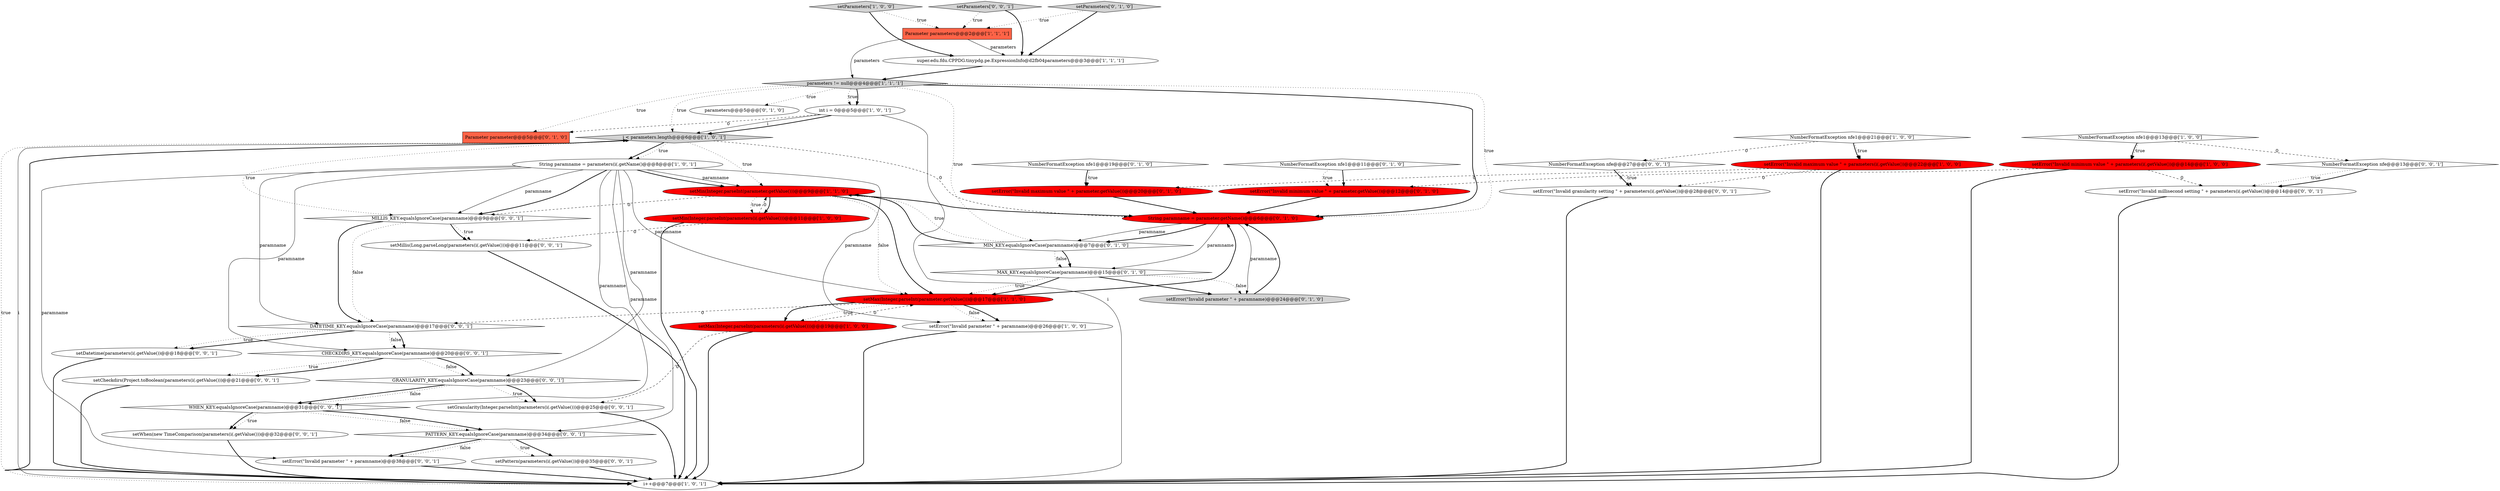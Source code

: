 digraph {
12 [style = filled, label = "setParameters['1', '0', '0']", fillcolor = lightgray, shape = diamond image = "AAA0AAABBB1BBB"];
27 [style = filled, label = "Parameter parameter@@@5@@@['0', '1', '0']", fillcolor = tomato, shape = box image = "AAA1AAABBB2BBB"];
13 [style = filled, label = "int i = 0@@@5@@@['1', '0', '1']", fillcolor = white, shape = ellipse image = "AAA0AAABBB1BBB"];
4 [style = filled, label = "parameters != null@@@4@@@['1', '1', '1']", fillcolor = lightgray, shape = diamond image = "AAA0AAABBB1BBB"];
38 [style = filled, label = "setError(\"Invalid granularity setting \" + parameters(i(.getValue())@@@28@@@['0', '0', '1']", fillcolor = white, shape = ellipse image = "AAA0AAABBB3BBB"];
6 [style = filled, label = "String paramname = parameters(i(.getName()@@@8@@@['1', '0', '1']", fillcolor = white, shape = ellipse image = "AAA0AAABBB1BBB"];
34 [style = filled, label = "CHECKDIRS_KEY.equalsIgnoreCase(paramname)@@@20@@@['0', '0', '1']", fillcolor = white, shape = diamond image = "AAA0AAABBB3BBB"];
0 [style = filled, label = "NumberFormatException nfe1@@@13@@@['1', '0', '0']", fillcolor = white, shape = diamond image = "AAA0AAABBB1BBB"];
5 [style = filled, label = "setMax(Integer.parseInt(parameters(i(.getValue()))@@@19@@@['1', '0', '0']", fillcolor = red, shape = ellipse image = "AAA1AAABBB1BBB"];
26 [style = filled, label = "setError(\"Invalid maximum value \" + parameter.getValue())@@@20@@@['0', '1', '0']", fillcolor = red, shape = ellipse image = "AAA1AAABBB2BBB"];
29 [style = filled, label = "setDatetime(parameters(i(.getValue())@@@18@@@['0', '0', '1']", fillcolor = white, shape = ellipse image = "AAA0AAABBB3BBB"];
40 [style = filled, label = "NumberFormatException nfe@@@27@@@['0', '0', '1']", fillcolor = white, shape = diamond image = "AAA0AAABBB3BBB"];
20 [style = filled, label = "parameters@@@5@@@['0', '1', '0']", fillcolor = white, shape = ellipse image = "AAA0AAABBB2BBB"];
33 [style = filled, label = "setGranularity(Integer.parseInt(parameters(i(.getValue()))@@@25@@@['0', '0', '1']", fillcolor = white, shape = ellipse image = "AAA0AAABBB3BBB"];
43 [style = filled, label = "setWhen(new TimeComparison(parameters(i(.getValue()))@@@32@@@['0', '0', '1']", fillcolor = white, shape = ellipse image = "AAA0AAABBB3BBB"];
30 [style = filled, label = "setError(\"Invalid parameter \" + paramname)@@@38@@@['0', '0', '1']", fillcolor = white, shape = ellipse image = "AAA0AAABBB3BBB"];
22 [style = filled, label = "setError(\"Invalid minimum value \" + parameter.getValue())@@@12@@@['0', '1', '0']", fillcolor = red, shape = ellipse image = "AAA1AAABBB2BBB"];
8 [style = filled, label = "Parameter parameters@@@2@@@['1', '1', '1']", fillcolor = tomato, shape = box image = "AAA0AAABBB1BBB"];
18 [style = filled, label = "String paramname = parameter.getName()@@@6@@@['0', '1', '0']", fillcolor = red, shape = ellipse image = "AAA1AAABBB2BBB"];
2 [style = filled, label = "setError(\"Invalid maximum value \" + parameters(i(.getValue())@@@22@@@['1', '0', '0']", fillcolor = red, shape = ellipse image = "AAA1AAABBB1BBB"];
36 [style = filled, label = "DATETIME_KEY.equalsIgnoreCase(paramname)@@@17@@@['0', '0', '1']", fillcolor = white, shape = diamond image = "AAA0AAABBB3BBB"];
17 [style = filled, label = "MIN_KEY.equalsIgnoreCase(paramname)@@@7@@@['0', '1', '0']", fillcolor = white, shape = diamond image = "AAA0AAABBB2BBB"];
24 [style = filled, label = "setError(\"Invalid parameter \" + paramname)@@@24@@@['0', '1', '0']", fillcolor = lightgray, shape = ellipse image = "AAA0AAABBB2BBB"];
7 [style = filled, label = "setMin(Integer.parseInt(parameter.getValue()))@@@9@@@['1', '1', '0']", fillcolor = red, shape = ellipse image = "AAA1AAABBB1BBB"];
9 [style = filled, label = "setMin(Integer.parseInt(parameters(i(.getValue()))@@@11@@@['1', '0', '0']", fillcolor = red, shape = ellipse image = "AAA1AAABBB1BBB"];
25 [style = filled, label = "NumberFormatException nfe1@@@19@@@['0', '1', '0']", fillcolor = white, shape = diamond image = "AAA0AAABBB2BBB"];
42 [style = filled, label = "GRANULARITY_KEY.equalsIgnoreCase(paramname)@@@23@@@['0', '0', '1']", fillcolor = white, shape = diamond image = "AAA0AAABBB3BBB"];
23 [style = filled, label = "NumberFormatException nfe1@@@11@@@['0', '1', '0']", fillcolor = white, shape = diamond image = "AAA0AAABBB2BBB"];
1 [style = filled, label = "NumberFormatException nfe1@@@21@@@['1', '0', '0']", fillcolor = white, shape = diamond image = "AAA0AAABBB1BBB"];
37 [style = filled, label = "setCheckdirs(Project.toBoolean(parameters(i(.getValue()))@@@21@@@['0', '0', '1']", fillcolor = white, shape = ellipse image = "AAA0AAABBB3BBB"];
14 [style = filled, label = "setError(\"Invalid minimum value \" + parameters(i(.getValue())@@@14@@@['1', '0', '0']", fillcolor = red, shape = ellipse image = "AAA1AAABBB1BBB"];
16 [style = filled, label = "super.edu.fdu.CPPDG.tinypdg.pe.ExpressionInfo@d2fb04parameters@@@3@@@['1', '1', '1']", fillcolor = white, shape = ellipse image = "AAA0AAABBB1BBB"];
28 [style = filled, label = "setMillis(Long.parseLong(parameters(i(.getValue()))@@@11@@@['0', '0', '1']", fillcolor = white, shape = ellipse image = "AAA0AAABBB3BBB"];
15 [style = filled, label = "i < parameters.length@@@6@@@['1', '0', '1']", fillcolor = lightgray, shape = diamond image = "AAA0AAABBB1BBB"];
45 [style = filled, label = "PATTERN_KEY.equalsIgnoreCase(paramname)@@@34@@@['0', '0', '1']", fillcolor = white, shape = diamond image = "AAA0AAABBB3BBB"];
31 [style = filled, label = "WHEN_KEY.equalsIgnoreCase(paramname)@@@31@@@['0', '0', '1']", fillcolor = white, shape = diamond image = "AAA0AAABBB3BBB"];
32 [style = filled, label = "MILLIS_KEY.equalsIgnoreCase(paramname)@@@9@@@['0', '0', '1']", fillcolor = white, shape = diamond image = "AAA0AAABBB3BBB"];
11 [style = filled, label = "i++@@@7@@@['1', '0', '1']", fillcolor = white, shape = ellipse image = "AAA0AAABBB1BBB"];
39 [style = filled, label = "NumberFormatException nfe@@@13@@@['0', '0', '1']", fillcolor = white, shape = diamond image = "AAA0AAABBB3BBB"];
10 [style = filled, label = "setMax(Integer.parseInt(parameter.getValue()))@@@17@@@['1', '1', '0']", fillcolor = red, shape = ellipse image = "AAA1AAABBB1BBB"];
44 [style = filled, label = "setParameters['0', '0', '1']", fillcolor = lightgray, shape = diamond image = "AAA0AAABBB3BBB"];
19 [style = filled, label = "MAX_KEY.equalsIgnoreCase(paramname)@@@15@@@['0', '1', '0']", fillcolor = white, shape = diamond image = "AAA0AAABBB2BBB"];
41 [style = filled, label = "setPattern(parameters(i(.getValue())@@@35@@@['0', '0', '1']", fillcolor = white, shape = ellipse image = "AAA0AAABBB3BBB"];
35 [style = filled, label = "setError(\"Invalid millisecond setting \" + parameters(i(.getValue())@@@14@@@['0', '0', '1']", fillcolor = white, shape = ellipse image = "AAA0AAABBB3BBB"];
21 [style = filled, label = "setParameters['0', '1', '0']", fillcolor = lightgray, shape = diamond image = "AAA0AAABBB2BBB"];
3 [style = filled, label = "setError(\"Invalid parameter \" + paramname)@@@26@@@['1', '0', '0']", fillcolor = white, shape = ellipse image = "AAA0AAABBB1BBB"];
19->10 [style = dotted, label="true"];
18->17 [style = solid, label="paramname"];
4->18 [style = dotted, label="true"];
32->28 [style = dotted, label="true"];
9->11 [style = bold, label=""];
37->11 [style = bold, label=""];
23->22 [style = dotted, label="true"];
10->36 [style = dashed, label="0"];
12->8 [style = dotted, label="true"];
36->29 [style = bold, label=""];
21->8 [style = dotted, label="true"];
41->11 [style = bold, label=""];
40->38 [style = bold, label=""];
15->7 [style = dotted, label="true"];
45->30 [style = bold, label=""];
19->24 [style = dotted, label="false"];
19->24 [style = bold, label=""];
1->40 [style = dashed, label="0"];
7->9 [style = bold, label=""];
33->11 [style = bold, label=""];
30->11 [style = bold, label=""];
0->14 [style = bold, label=""];
23->22 [style = bold, label=""];
6->42 [style = solid, label="paramname"];
34->42 [style = dotted, label="false"];
44->8 [style = dotted, label="true"];
21->16 [style = bold, label=""];
42->33 [style = dotted, label="true"];
6->45 [style = solid, label="paramname"];
9->7 [style = dashed, label="0"];
6->7 [style = solid, label="paramname"];
2->26 [style = dashed, label="0"];
4->17 [style = dotted, label="true"];
34->37 [style = dotted, label="true"];
14->11 [style = bold, label=""];
6->32 [style = solid, label="paramname"];
6->32 [style = bold, label=""];
45->41 [style = bold, label=""];
39->35 [style = dotted, label="true"];
6->36 [style = solid, label="paramname"];
38->11 [style = bold, label=""];
3->11 [style = bold, label=""];
14->22 [style = dashed, label="0"];
4->18 [style = bold, label=""];
42->31 [style = bold, label=""];
34->42 [style = bold, label=""];
6->30 [style = solid, label="paramname"];
24->18 [style = bold, label=""];
43->11 [style = bold, label=""];
4->13 [style = dotted, label="true"];
22->18 [style = bold, label=""];
44->16 [style = bold, label=""];
39->35 [style = bold, label=""];
13->15 [style = solid, label="i"];
25->26 [style = bold, label=""];
5->33 [style = dashed, label="0"];
32->36 [style = bold, label=""];
7->10 [style = dotted, label="false"];
14->35 [style = dashed, label="0"];
0->14 [style = dotted, label="true"];
5->11 [style = bold, label=""];
13->15 [style = bold, label=""];
36->29 [style = dotted, label="true"];
31->43 [style = dotted, label="true"];
18->19 [style = solid, label="paramname"];
6->7 [style = bold, label=""];
25->26 [style = dotted, label="true"];
29->11 [style = bold, label=""];
10->18 [style = bold, label=""];
6->3 [style = solid, label="paramname"];
18->24 [style = solid, label="paramname"];
6->34 [style = solid, label="paramname"];
32->36 [style = dotted, label="false"];
4->13 [style = bold, label=""];
8->16 [style = solid, label="parameters"];
45->30 [style = dotted, label="false"];
19->10 [style = bold, label=""];
40->38 [style = dotted, label="true"];
4->15 [style = dotted, label="true"];
45->41 [style = dotted, label="true"];
15->32 [style = dotted, label="true"];
10->3 [style = dotted, label="false"];
10->5 [style = bold, label=""];
13->27 [style = dashed, label="0"];
5->10 [style = dashed, label="0"];
6->31 [style = solid, label="paramname"];
15->11 [style = dotted, label="true"];
7->18 [style = bold, label=""];
31->43 [style = bold, label=""];
7->32 [style = dashed, label="0"];
36->34 [style = dotted, label="false"];
1->2 [style = bold, label=""];
16->4 [style = bold, label=""];
2->11 [style = bold, label=""];
36->34 [style = bold, label=""];
6->10 [style = solid, label="paramname"];
7->10 [style = bold, label=""];
28->11 [style = bold, label=""];
9->28 [style = dashed, label="0"];
15->18 [style = dashed, label="0"];
4->20 [style = dotted, label="true"];
17->19 [style = dotted, label="false"];
18->17 [style = bold, label=""];
10->3 [style = bold, label=""];
42->33 [style = bold, label=""];
15->6 [style = bold, label=""];
12->16 [style = bold, label=""];
7->9 [style = dotted, label="true"];
0->39 [style = dashed, label="0"];
10->5 [style = dotted, label="true"];
2->38 [style = dashed, label="0"];
11->15 [style = solid, label="i"];
17->19 [style = bold, label=""];
11->15 [style = bold, label=""];
17->7 [style = bold, label=""];
31->45 [style = dotted, label="false"];
13->11 [style = solid, label="i"];
34->37 [style = bold, label=""];
15->6 [style = dotted, label="true"];
4->27 [style = dotted, label="true"];
17->7 [style = dotted, label="true"];
42->31 [style = dotted, label="false"];
8->4 [style = solid, label="parameters"];
1->2 [style = dotted, label="true"];
32->28 [style = bold, label=""];
31->45 [style = bold, label=""];
26->18 [style = bold, label=""];
35->11 [style = bold, label=""];
}
